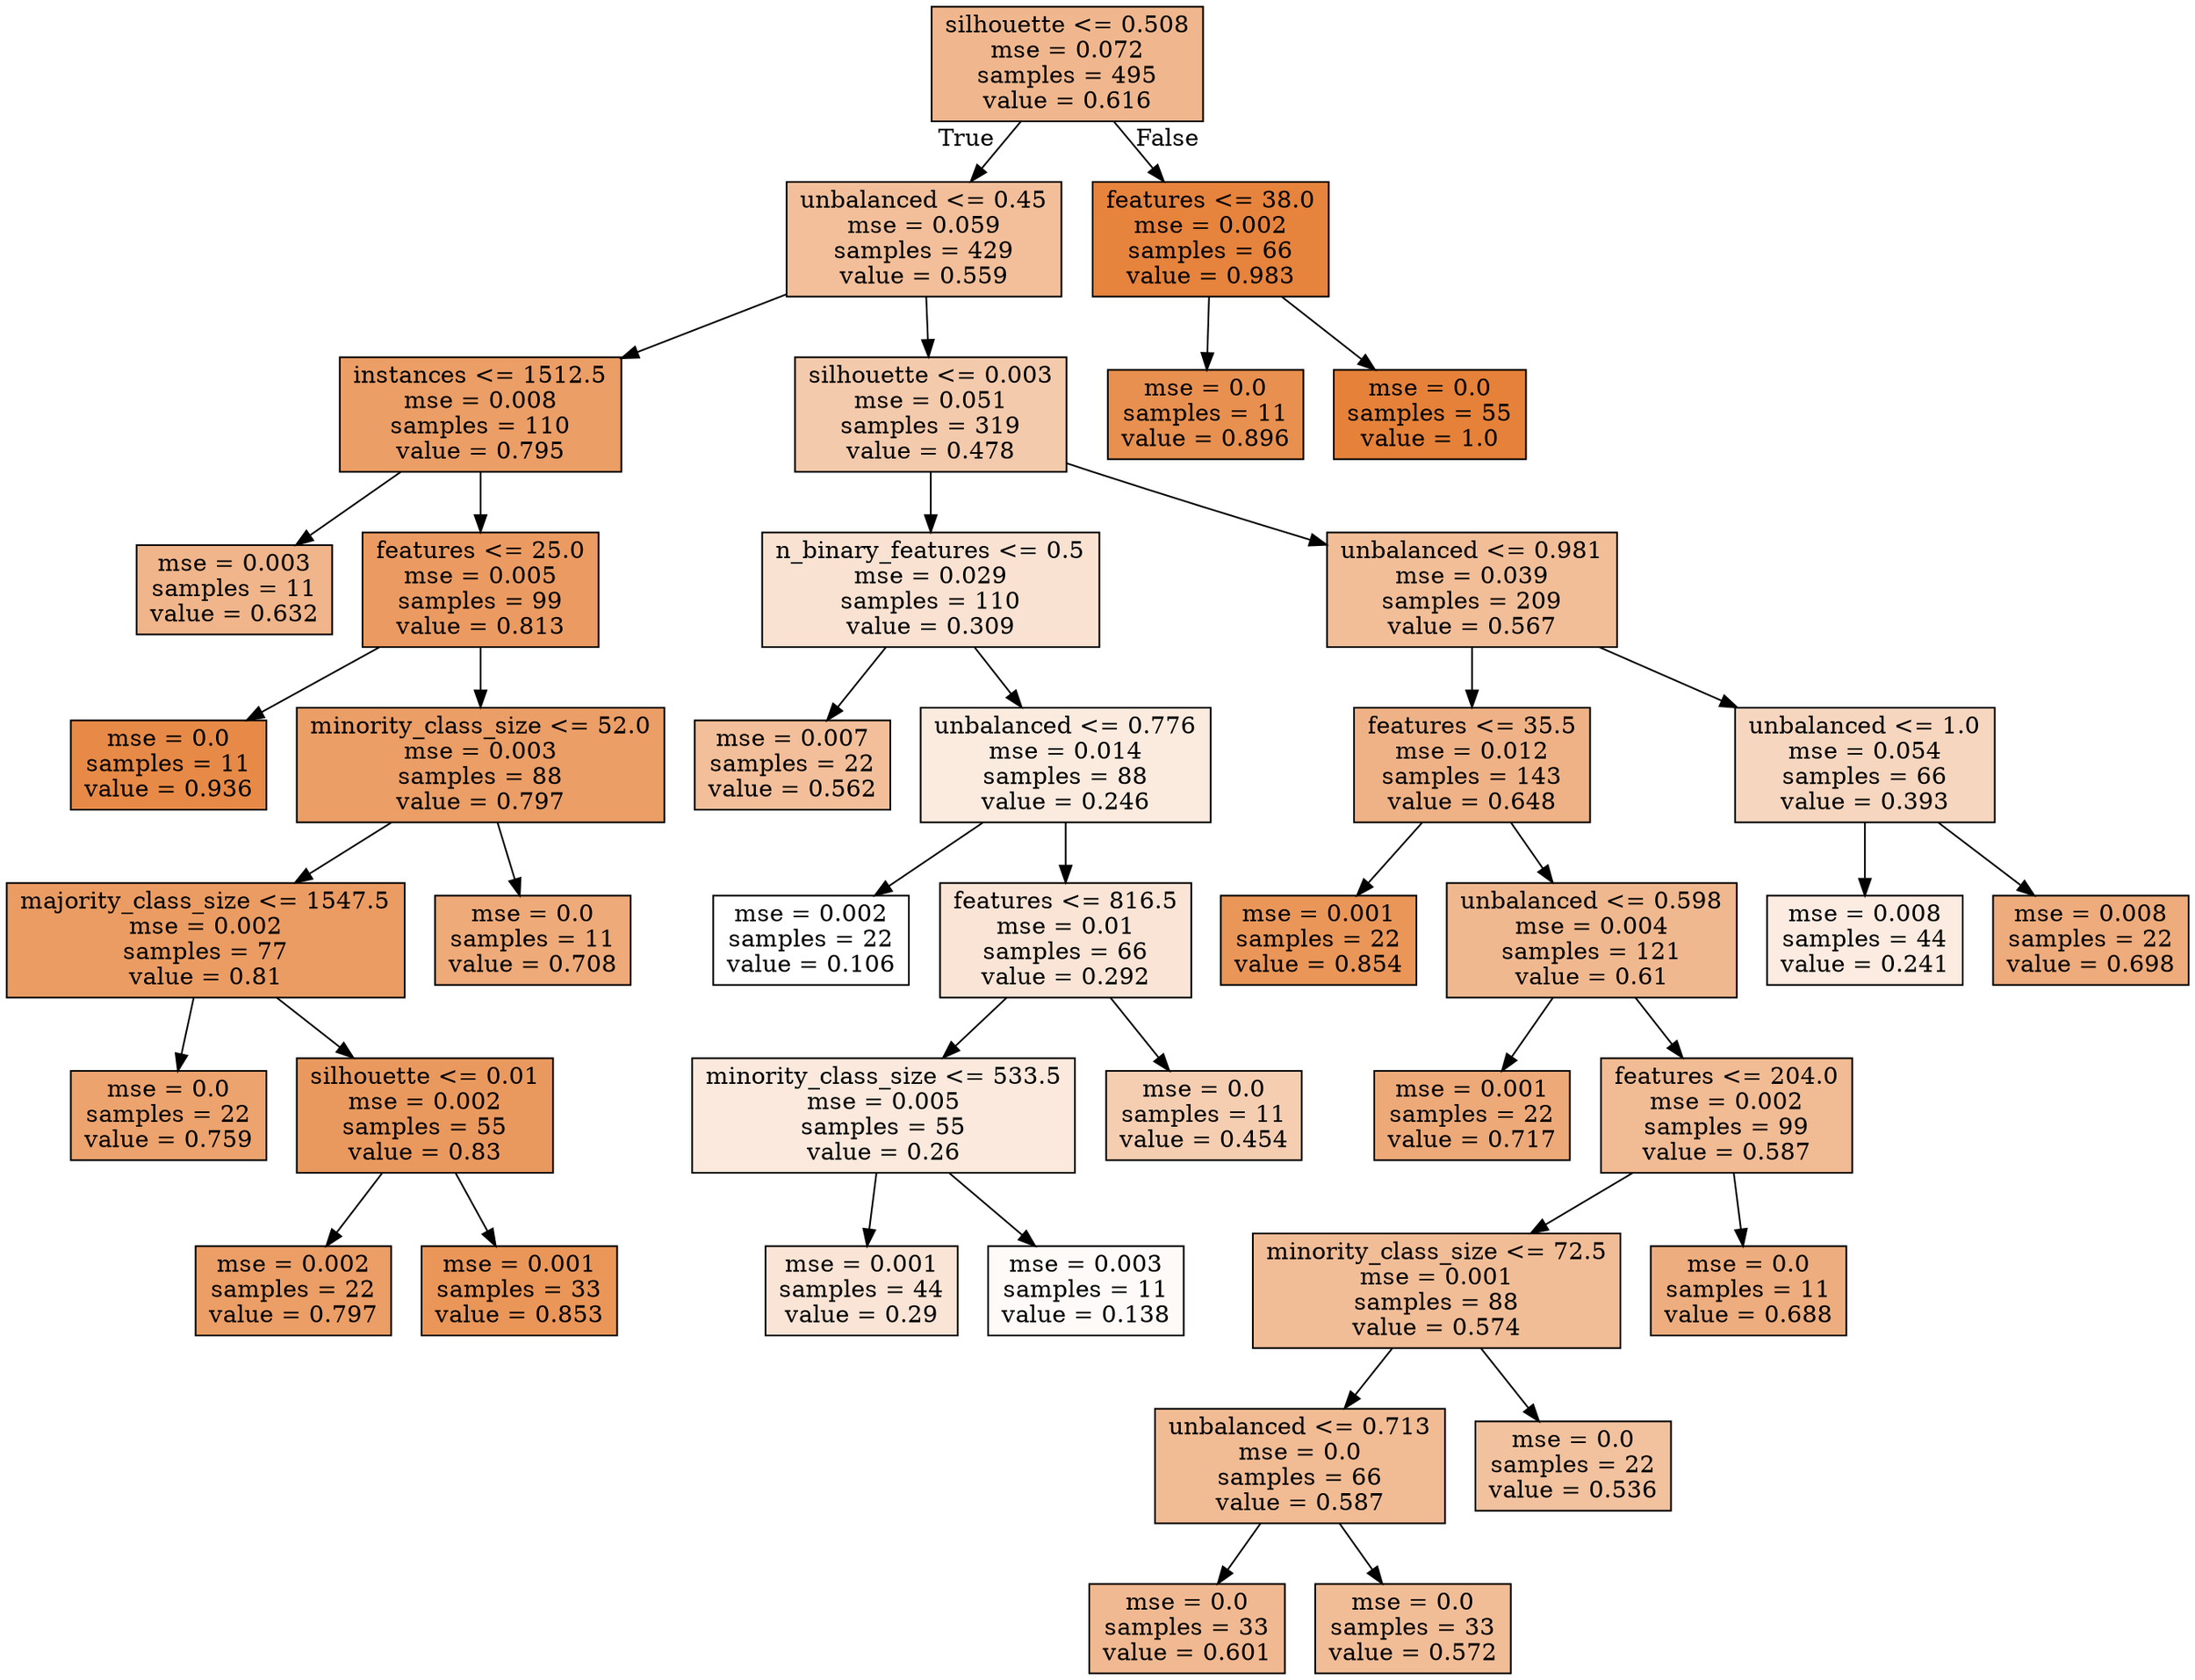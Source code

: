 digraph Tree {
node [shape=box, style="filled", color="black"] ;
0 [label="silhouette <= 0.508\nmse = 0.072\nsamples = 495\nvalue = 0.616", fillcolor="#e5813991"] ;
1 [label="unbalanced <= 0.45\nmse = 0.059\nsamples = 429\nvalue = 0.559", fillcolor="#e5813981"] ;
0 -> 1 [labeldistance=2.5, labelangle=45, headlabel="True"] ;
2 [label="instances <= 1512.5\nmse = 0.008\nsamples = 110\nvalue = 0.795", fillcolor="#e58139c4"] ;
1 -> 2 ;
3 [label="mse = 0.003\nsamples = 11\nvalue = 0.632", fillcolor="#e5813996"] ;
2 -> 3 ;
4 [label="features <= 25.0\nmse = 0.005\nsamples = 99\nvalue = 0.813", fillcolor="#e58139ca"] ;
2 -> 4 ;
5 [label="mse = 0.0\nsamples = 11\nvalue = 0.936", fillcolor="#e58139ed"] ;
4 -> 5 ;
6 [label="minority_class_size <= 52.0\nmse = 0.003\nsamples = 88\nvalue = 0.797", fillcolor="#e58139c5"] ;
4 -> 6 ;
7 [label="majority_class_size <= 1547.5\nmse = 0.002\nsamples = 77\nvalue = 0.81", fillcolor="#e58139c9"] ;
6 -> 7 ;
8 [label="mse = 0.0\nsamples = 22\nvalue = 0.759", fillcolor="#e58139ba"] ;
7 -> 8 ;
9 [label="silhouette <= 0.01\nmse = 0.002\nsamples = 55\nvalue = 0.83", fillcolor="#e58139cf"] ;
7 -> 9 ;
10 [label="mse = 0.002\nsamples = 22\nvalue = 0.797", fillcolor="#e58139c5"] ;
9 -> 10 ;
11 [label="mse = 0.001\nsamples = 33\nvalue = 0.853", fillcolor="#e58139d5"] ;
9 -> 11 ;
12 [label="mse = 0.0\nsamples = 11\nvalue = 0.708", fillcolor="#e58139ac"] ;
6 -> 12 ;
13 [label="silhouette <= 0.003\nmse = 0.051\nsamples = 319\nvalue = 0.478", fillcolor="#e581396a"] ;
1 -> 13 ;
14 [label="n_binary_features <= 0.5\nmse = 0.029\nsamples = 110\nvalue = 0.309", fillcolor="#e581393a"] ;
13 -> 14 ;
15 [label="mse = 0.007\nsamples = 22\nvalue = 0.562", fillcolor="#e5813982"] ;
14 -> 15 ;
16 [label="unbalanced <= 0.776\nmse = 0.014\nsamples = 88\nvalue = 0.246", fillcolor="#e5813928"] ;
14 -> 16 ;
17 [label="mse = 0.002\nsamples = 22\nvalue = 0.106", fillcolor="#e5813900"] ;
16 -> 17 ;
18 [label="features <= 816.5\nmse = 0.01\nsamples = 66\nvalue = 0.292", fillcolor="#e5813935"] ;
16 -> 18 ;
19 [label="minority_class_size <= 533.5\nmse = 0.005\nsamples = 55\nvalue = 0.26", fillcolor="#e581392c"] ;
18 -> 19 ;
20 [label="mse = 0.001\nsamples = 44\nvalue = 0.29", fillcolor="#e5813935"] ;
19 -> 20 ;
21 [label="mse = 0.003\nsamples = 11\nvalue = 0.138", fillcolor="#e5813909"] ;
19 -> 21 ;
22 [label="mse = 0.0\nsamples = 11\nvalue = 0.454", fillcolor="#e5813963"] ;
18 -> 22 ;
23 [label="unbalanced <= 0.981\nmse = 0.039\nsamples = 209\nvalue = 0.567", fillcolor="#e5813984"] ;
13 -> 23 ;
24 [label="features <= 35.5\nmse = 0.012\nsamples = 143\nvalue = 0.648", fillcolor="#e581399b"] ;
23 -> 24 ;
25 [label="mse = 0.001\nsamples = 22\nvalue = 0.854", fillcolor="#e58139d5"] ;
24 -> 25 ;
26 [label="unbalanced <= 0.598\nmse = 0.004\nsamples = 121\nvalue = 0.61", fillcolor="#e5813990"] ;
24 -> 26 ;
27 [label="mse = 0.001\nsamples = 22\nvalue = 0.717", fillcolor="#e58139ae"] ;
26 -> 27 ;
28 [label="features <= 204.0\nmse = 0.002\nsamples = 99\nvalue = 0.587", fillcolor="#e5813989"] ;
26 -> 28 ;
29 [label="minority_class_size <= 72.5\nmse = 0.001\nsamples = 88\nvalue = 0.574", fillcolor="#e5813986"] ;
28 -> 29 ;
30 [label="unbalanced <= 0.713\nmse = 0.0\nsamples = 66\nvalue = 0.587", fillcolor="#e5813989"] ;
29 -> 30 ;
31 [label="mse = 0.0\nsamples = 33\nvalue = 0.601", fillcolor="#e581398d"] ;
30 -> 31 ;
32 [label="mse = 0.0\nsamples = 33\nvalue = 0.572", fillcolor="#e5813985"] ;
30 -> 32 ;
33 [label="mse = 0.0\nsamples = 22\nvalue = 0.536", fillcolor="#e581397b"] ;
29 -> 33 ;
34 [label="mse = 0.0\nsamples = 11\nvalue = 0.688", fillcolor="#e58139a6"] ;
28 -> 34 ;
35 [label="unbalanced <= 1.0\nmse = 0.054\nsamples = 66\nvalue = 0.393", fillcolor="#e5813952"] ;
23 -> 35 ;
36 [label="mse = 0.008\nsamples = 44\nvalue = 0.241", fillcolor="#e5813927"] ;
35 -> 36 ;
37 [label="mse = 0.008\nsamples = 22\nvalue = 0.698", fillcolor="#e58139a9"] ;
35 -> 37 ;
38 [label="features <= 38.0\nmse = 0.002\nsamples = 66\nvalue = 0.983", fillcolor="#e58139fa"] ;
0 -> 38 [labeldistance=2.5, labelangle=-45, headlabel="False"] ;
39 [label="mse = 0.0\nsamples = 11\nvalue = 0.896", fillcolor="#e58139e1"] ;
38 -> 39 ;
40 [label="mse = 0.0\nsamples = 55\nvalue = 1.0", fillcolor="#e58139ff"] ;
38 -> 40 ;
}